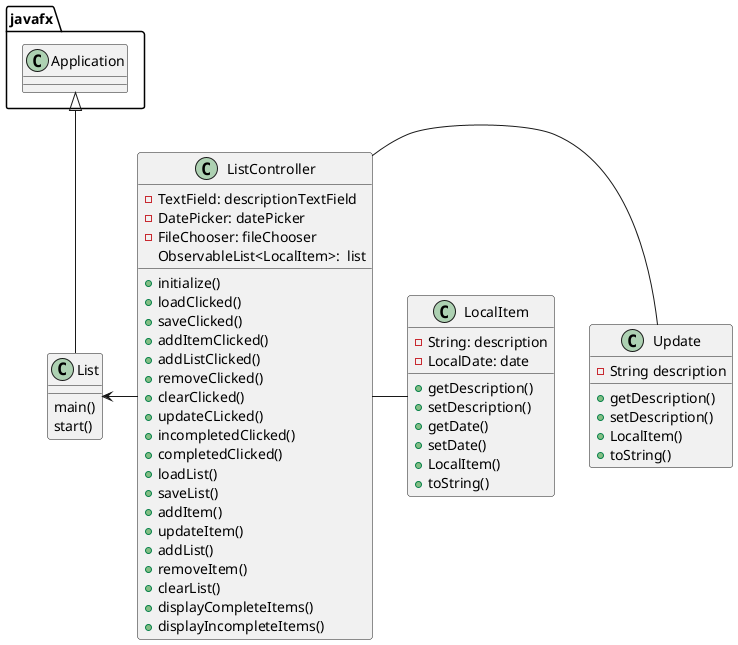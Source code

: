 @startuml

'https://plantuml.com/class-diagram

class List{
    main()
    start()
}

class ListController{

    -TextField: descriptionTextField
    -DatePicker: datePicker
    -FileChooser: fileChooser
    ObservableList<LocalItem>:  list

    + initialize()
    + loadClicked()
    + saveClicked()
    + addItemClicked()
    + addListClicked()
    + removeClicked()
    + clearClicked()
    + updateCLicked()
    + incompletedClicked()
    + completedClicked()
    + loadList()
    + saveList()
    + addItem()
    + updateItem()
    + addList()
    + removeItem()
    + clearList()
    + displayCompleteItems()
    + displayIncompleteItems()

}
class LocalItem{

    - String: description
    - LocalDate: date

    + getDescription()
    + setDescription()
    + getDate()
    + setDate()
    + LocalItem()
    + toString()

}
class Update{
     - String description

     + getDescription()
     + setDescription()
     + LocalItem()
     + toString()
}

javafx.Application <|-- List

List <- ListController
ListController - Update
ListController - LocalItem


@enduml